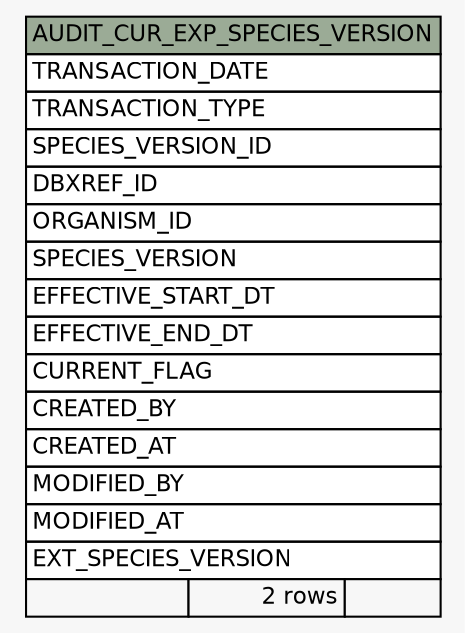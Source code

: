// dot 2.38.0 on Windows 10 10.0
// SchemaSpy rev Unknown
digraph "AUDIT_CUR_EXP_SPECIES_VERSION" {
  graph [
    rankdir="RL"
    bgcolor="#f7f7f7"
    nodesep="0.18"
    ranksep="0.46"
    fontname="Helvetica"
    fontsize="11"
  ];
  node [
    fontname="Helvetica"
    fontsize="11"
    shape="plaintext"
  ];
  edge [
    arrowsize="0.8"
  ];
  "AUDIT_CUR_EXP_SPECIES_VERSION" [
    label=<
    <TABLE BORDER="0" CELLBORDER="1" CELLSPACING="0" BGCOLOR="#ffffff">
      <TR><TD COLSPAN="3" BGCOLOR="#9bab96" ALIGN="CENTER">AUDIT_CUR_EXP_SPECIES_VERSION</TD></TR>
      <TR><TD PORT="TRANSACTION_DATE" COLSPAN="3" ALIGN="LEFT">TRANSACTION_DATE</TD></TR>
      <TR><TD PORT="TRANSACTION_TYPE" COLSPAN="3" ALIGN="LEFT">TRANSACTION_TYPE</TD></TR>
      <TR><TD PORT="SPECIES_VERSION_ID" COLSPAN="3" ALIGN="LEFT">SPECIES_VERSION_ID</TD></TR>
      <TR><TD PORT="DBXREF_ID" COLSPAN="3" ALIGN="LEFT">DBXREF_ID</TD></TR>
      <TR><TD PORT="ORGANISM_ID" COLSPAN="3" ALIGN="LEFT">ORGANISM_ID</TD></TR>
      <TR><TD PORT="SPECIES_VERSION" COLSPAN="3" ALIGN="LEFT">SPECIES_VERSION</TD></TR>
      <TR><TD PORT="EFFECTIVE_START_DT" COLSPAN="3" ALIGN="LEFT">EFFECTIVE_START_DT</TD></TR>
      <TR><TD PORT="EFFECTIVE_END_DT" COLSPAN="3" ALIGN="LEFT">EFFECTIVE_END_DT</TD></TR>
      <TR><TD PORT="CURRENT_FLAG" COLSPAN="3" ALIGN="LEFT">CURRENT_FLAG</TD></TR>
      <TR><TD PORT="CREATED_BY" COLSPAN="3" ALIGN="LEFT">CREATED_BY</TD></TR>
      <TR><TD PORT="CREATED_AT" COLSPAN="3" ALIGN="LEFT">CREATED_AT</TD></TR>
      <TR><TD PORT="MODIFIED_BY" COLSPAN="3" ALIGN="LEFT">MODIFIED_BY</TD></TR>
      <TR><TD PORT="MODIFIED_AT" COLSPAN="3" ALIGN="LEFT">MODIFIED_AT</TD></TR>
      <TR><TD PORT="EXT_SPECIES_VERSION" COLSPAN="3" ALIGN="LEFT">EXT_SPECIES_VERSION</TD></TR>
      <TR><TD ALIGN="LEFT" BGCOLOR="#f7f7f7">  </TD><TD ALIGN="RIGHT" BGCOLOR="#f7f7f7">2 rows</TD><TD ALIGN="RIGHT" BGCOLOR="#f7f7f7">  </TD></TR>
    </TABLE>>
    URL="tables/AUDIT_CUR_EXP_SPECIES_VERSION.html"
    tooltip="AUDIT_CUR_EXP_SPECIES_VERSION"
  ];
}
